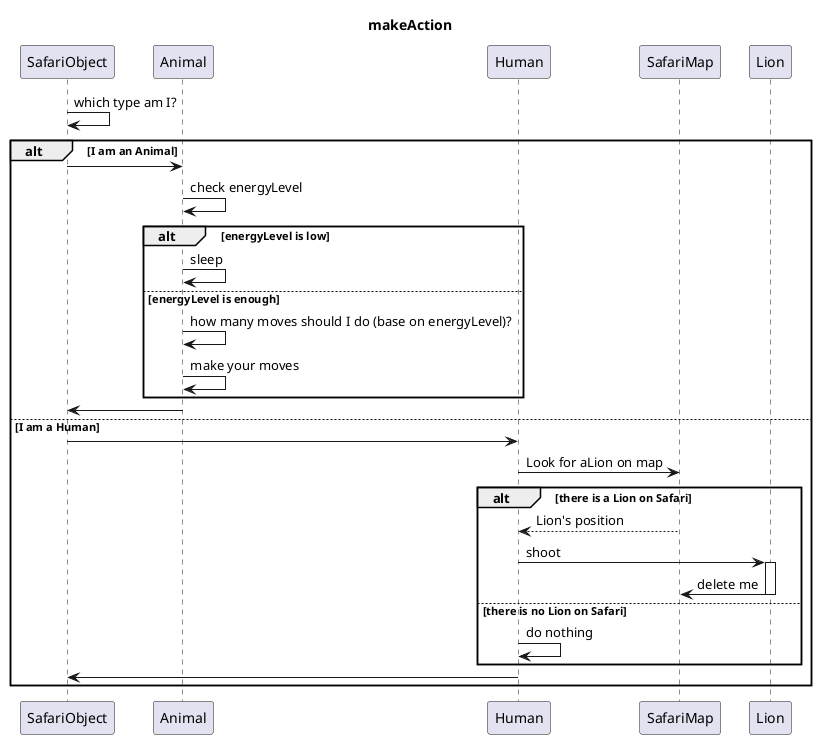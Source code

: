 @startuml
title makeAction
SafariObject -> SafariObject: which type am I?
alt I am an Animal
    SafariObject -> Animal
    Animal->Animal: check energyLevel
    alt energyLevel is low
        Animal -> Animal: sleep
    else energyLevel is enough
        Animal -> Animal: how many moves should I do (base on energyLevel)?
        Animal -> Animal: make your moves
    end
    Animal -> SafariObject
else I am a Human
    SafariObject -> Human
    Human -> SafariMap: Look for aLion on map
    alt there is a Lion on Safari
        SafariMap --> Human: Lion's position
        Human -> Lion: shoot
        activate Lion
        Lion -> SafariMap: delete me
        deactivate Lion
    else there is no Lion on Safari
        Human -> Human: do nothing
    end
    Human -> SafariObject
end
@enduml